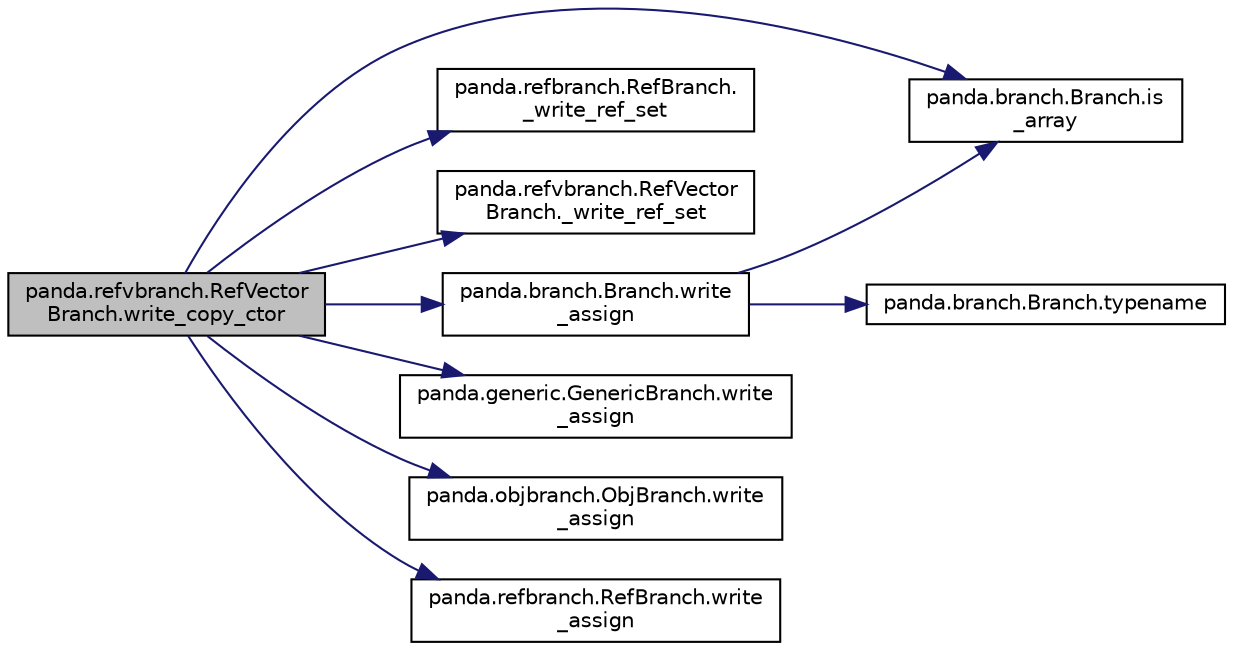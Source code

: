 digraph "panda.refvbranch.RefVectorBranch.write_copy_ctor"
{
 // INTERACTIVE_SVG=YES
  edge [fontname="Helvetica",fontsize="10",labelfontname="Helvetica",labelfontsize="10"];
  node [fontname="Helvetica",fontsize="10",shape=record];
  rankdir="LR";
  Node1 [label="panda.refvbranch.RefVector\lBranch.write_copy_ctor",height=0.2,width=0.4,color="black", fillcolor="grey75", style="filled" fontcolor="black"];
  Node1 -> Node2 [color="midnightblue",fontsize="10",style="solid"];
  Node2 [label="panda.branch.Branch.is\l_array",height=0.2,width=0.4,color="black", fillcolor="white", style="filled",URL="$classpanda_1_1branch_1_1Branch.html#a9ff4186314d76f2444161163bd992495"];
  Node1 -> Node3 [color="midnightblue",fontsize="10",style="solid"];
  Node3 [label="panda.refbranch.RefBranch.\l_write_ref_set",height=0.2,width=0.4,color="black", fillcolor="white", style="filled",URL="$classpanda_1_1refbranch_1_1RefBranch.html#af085c46785f6a261e239dc4613fb48ba"];
  Node1 -> Node4 [color="midnightblue",fontsize="10",style="solid"];
  Node4 [label="panda.refvbranch.RefVector\lBranch._write_ref_set",height=0.2,width=0.4,color="black", fillcolor="white", style="filled",URL="$classpanda_1_1refvbranch_1_1RefVectorBranch.html#a3b2686531d219a56f6adcdc1fe6e1acb"];
  Node1 -> Node5 [color="midnightblue",fontsize="10",style="solid"];
  Node5 [label="panda.branch.Branch.write\l_assign",height=0.2,width=0.4,color="black", fillcolor="white", style="filled",URL="$classpanda_1_1branch_1_1Branch.html#a9dd12cb55cc7f97e717290693e7fb371"];
  Node5 -> Node2 [color="midnightblue",fontsize="10",style="solid"];
  Node5 -> Node6 [color="midnightblue",fontsize="10",style="solid"];
  Node6 [label="panda.branch.Branch.typename",height=0.2,width=0.4,color="black", fillcolor="white", style="filled",URL="$classpanda_1_1branch_1_1Branch.html#af8e3cef274f78862dca4c835ebd830d0"];
  Node1 -> Node7 [color="midnightblue",fontsize="10",style="solid"];
  Node7 [label="panda.generic.GenericBranch.write\l_assign",height=0.2,width=0.4,color="black", fillcolor="white", style="filled",URL="$classpanda_1_1generic_1_1GenericBranch.html#aa22003ddfcdedca67e9c4eb6a5e5c264"];
  Node1 -> Node8 [color="midnightblue",fontsize="10",style="solid"];
  Node8 [label="panda.objbranch.ObjBranch.write\l_assign",height=0.2,width=0.4,color="black", fillcolor="white", style="filled",URL="$classpanda_1_1objbranch_1_1ObjBranch.html#af36f450502ed1d0c2185ab27679a918a"];
  Node1 -> Node9 [color="midnightblue",fontsize="10",style="solid"];
  Node9 [label="panda.refbranch.RefBranch.write\l_assign",height=0.2,width=0.4,color="black", fillcolor="white", style="filled",URL="$classpanda_1_1refbranch_1_1RefBranch.html#aaab70f0aefea7883fbd886b0fb8a3656"];
}
